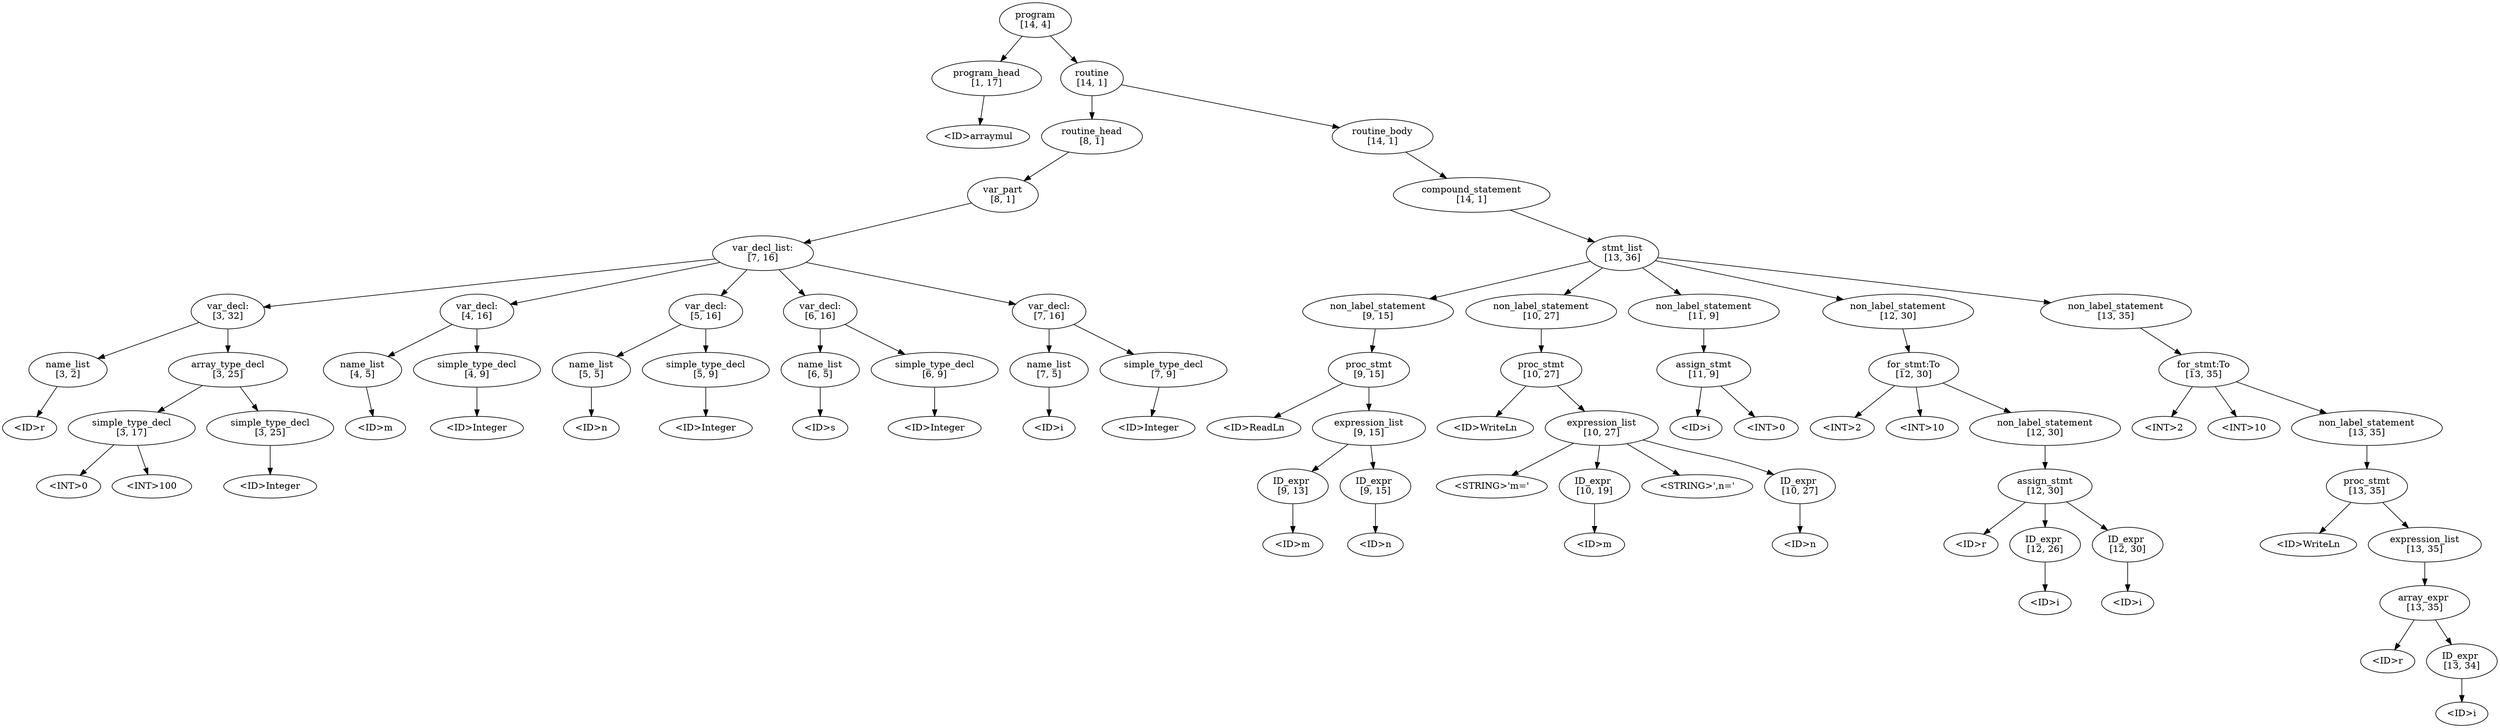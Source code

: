 digraph g {
	node_0->node_1;
	node_1->node_2;
	node_0->node_3;
	node_3->node_4;
	node_4->node_5;
	node_5->node_6;
	node_6->node_7;
	node_7->node_8;
	node_8->node_9;
	node_7->node_10;
	node_10->node_11;
	node_11->node_12;
	node_11->node_13;
	node_10->node_14;
	node_14->node_15;
	node_6->node_16;
	node_16->node_17;
	node_17->node_18;
	node_16->node_19;
	node_19->node_20;
	node_6->node_21;
	node_21->node_22;
	node_22->node_23;
	node_21->node_24;
	node_24->node_25;
	node_6->node_26;
	node_26->node_27;
	node_27->node_28;
	node_26->node_29;
	node_29->node_30;
	node_6->node_31;
	node_31->node_32;
	node_32->node_33;
	node_31->node_34;
	node_34->node_35;
	node_3->node_36;
	node_36->node_37;
	node_37->node_38;
	node_38->node_39;
	node_39->node_40;
	node_40->node_41;
	node_40->node_42;
	node_42->node_43;
	node_43->node_44;
	node_42->node_45;
	node_45->node_46;
	node_38->node_47;
	node_47->node_48;
	node_48->node_49;
	node_48->node_50;
	node_50->node_51;
	node_50->node_52;
	node_52->node_53;
	node_50->node_54;
	node_50->node_55;
	node_55->node_56;
	node_38->node_57;
	node_57->node_58;
	node_58->node_59;
	node_58->node_60;
	node_38->node_61;
	node_61->node_62;
	node_62->node_63;
	node_62->node_64;
	node_62->node_65;
	node_65->node_66;
	node_66->node_67;
	node_66->node_68;
	node_68->node_69;
	node_66->node_70;
	node_70->node_71;
	node_38->node_72;
	node_72->node_73;
	node_73->node_74;
	node_73->node_75;
	node_73->node_76;
	node_76->node_77;
	node_77->node_78;
	node_77->node_79;
	node_79->node_80;
	node_80->node_81;
	node_80->node_82;
	node_82->node_83;
	node_0[label="program\n[14, 4]"];
	node_1[label="program_head\n[1, 17]"];
	node_2[label="<ID>arraymul"];
	node_3[label="routine\n[14, 1]"];
	node_4[label="routine_head\n[8, 1]"];
	node_5[label="var_part\n[8, 1]"];
	node_6[label="var_decl_list:\n[7, 16]"];
	node_7[label="var_decl:\n[3, 32]"];
	node_8[label="name_list\n[3, 2]"];
	node_9[label="<ID>r"];
	node_10[label="array_type_decl\n[3, 25]"];
	node_11[label="simple_type_decl\n[3, 17]"];
	node_12[label="<INT>0"];
	node_13[label="<INT>100"];
	node_14[label="simple_type_decl\n[3, 25]"];
	node_15[label="<ID>Integer"];
	node_16[label="var_decl:\n[4, 16]"];
	node_17[label="name_list\n[4, 5]"];
	node_18[label="<ID>m"];
	node_19[label="simple_type_decl\n[4, 9]"];
	node_20[label="<ID>Integer"];
	node_21[label="var_decl:\n[5, 16]"];
	node_22[label="name_list\n[5, 5]"];
	node_23[label="<ID>n"];
	node_24[label="simple_type_decl\n[5, 9]"];
	node_25[label="<ID>Integer"];
	node_26[label="var_decl:\n[6, 16]"];
	node_27[label="name_list\n[6, 5]"];
	node_28[label="<ID>s"];
	node_29[label="simple_type_decl\n[6, 9]"];
	node_30[label="<ID>Integer"];
	node_31[label="var_decl:\n[7, 16]"];
	node_32[label="name_list\n[7, 5]"];
	node_33[label="<ID>i"];
	node_34[label="simple_type_decl\n[7, 9]"];
	node_35[label="<ID>Integer"];
	node_36[label="routine_body\n[14, 1]"];
	node_37[label="compound_statement\n[14, 1]"];
	node_38[label="stmt_list\n[13, 36]"];
	node_39[label="non_label_statement\n[9, 15]"];
	node_40[label="proc_stmt\n[9, 15]"];
	node_41[label="<ID>ReadLn"];
	node_42[label="expression_list\n[9, 15]"];
	node_43[label="ID_expr \n[9, 13]"];
	node_44[label="<ID>m"];
	node_45[label="ID_expr \n[9, 15]"];
	node_46[label="<ID>n"];
	node_47[label="non_label_statement\n[10, 27]"];
	node_48[label="proc_stmt\n[10, 27]"];
	node_49[label="<ID>WriteLn"];
	node_50[label="expression_list\n[10, 27]"];
	node_51[label="<STRING>'m='"];
	node_52[label="ID_expr \n[10, 19]"];
	node_53[label="<ID>m"];
	node_54[label="<STRING>',n='"];
	node_55[label="ID_expr \n[10, 27]"];
	node_56[label="<ID>n"];
	node_57[label="non_label_statement\n[11, 9]"];
	node_58[label="assign_stmt\n[11, 9]"];
	node_59[label="<ID>i"];
	node_60[label="<INT>0"];
	node_61[label="non_label_statement\n[12, 30]"];
	node_62[label="for_stmt:To\n[12, 30]"];
	node_63[label="<INT>2"];
	node_64[label="<INT>10"];
	node_65[label="non_label_statement\n[12, 30]"];
	node_66[label="assign_stmt\n[12, 30]"];
	node_67[label="<ID>r"];
	node_68[label="ID_expr \n[12, 26]"];
	node_69[label="<ID>i"];
	node_70[label="ID_expr \n[12, 30]"];
	node_71[label="<ID>i"];
	node_72[label="non_label_statement\n[13, 35]"];
	node_73[label="for_stmt:To\n[13, 35]"];
	node_74[label="<INT>2"];
	node_75[label="<INT>10"];
	node_76[label="non_label_statement\n[13, 35]"];
	node_77[label="proc_stmt\n[13, 35]"];
	node_78[label="<ID>WriteLn"];
	node_79[label="expression_list\n[13, 35]"];
	node_80[label="array_expr \n[13, 35]"];
	node_81[label="<ID>r"];
	node_82[label="ID_expr \n[13, 34]"];
	node_83[label="<ID>i"];
}